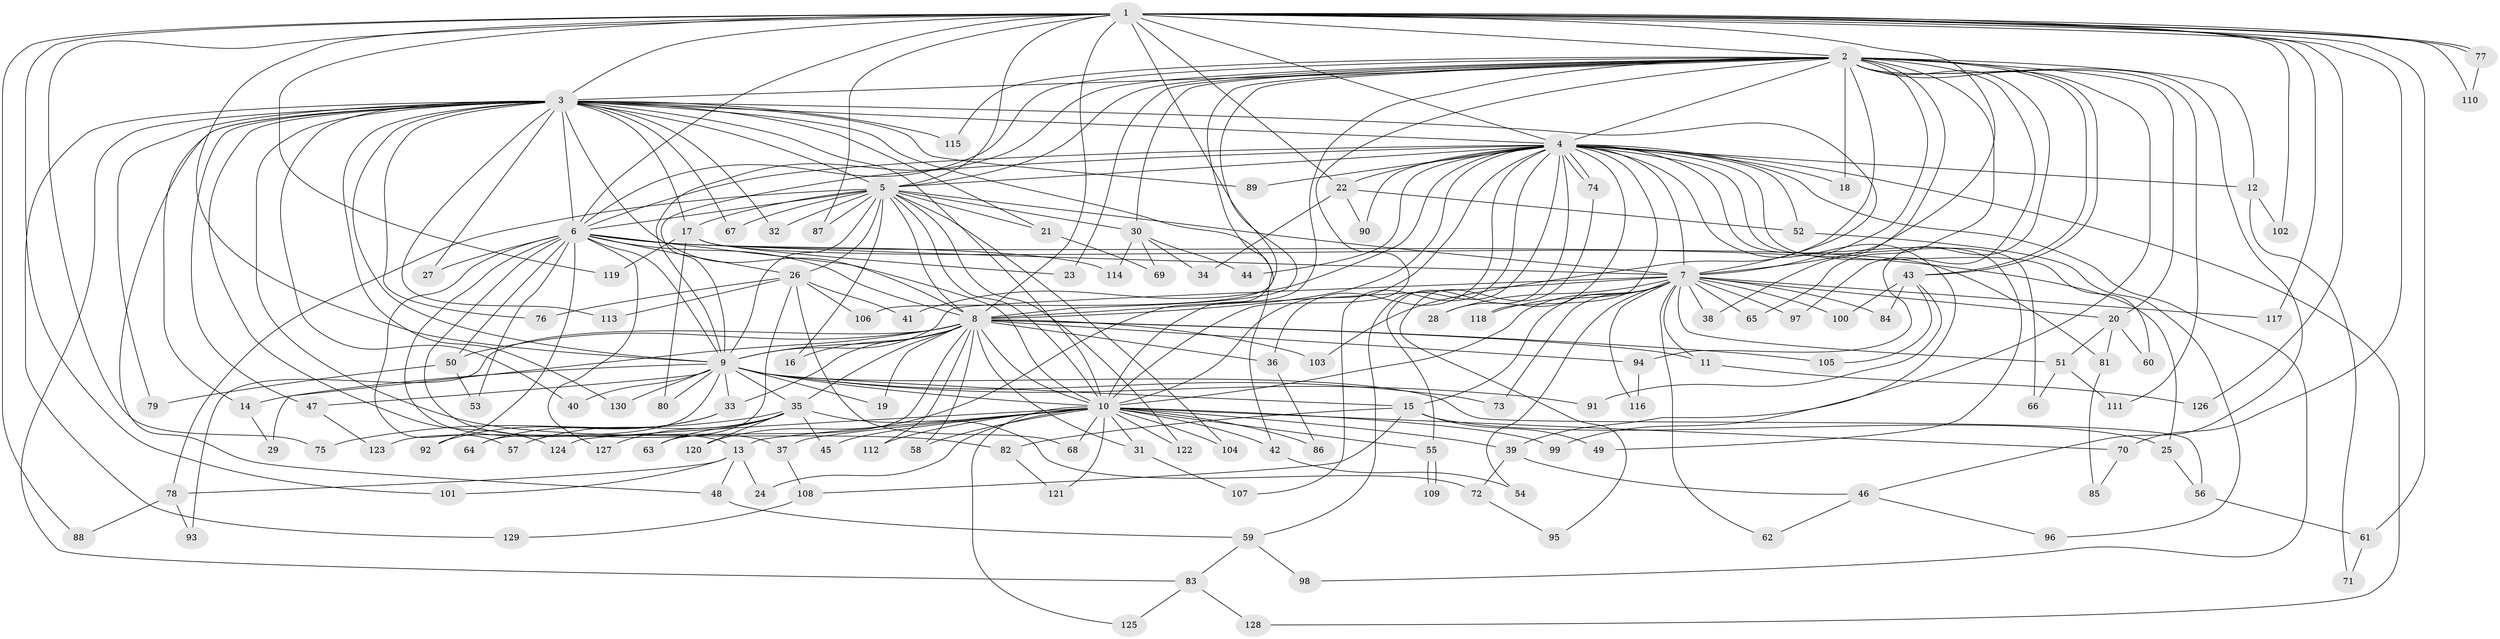// Generated by graph-tools (version 1.1) at 2025/34/03/09/25 02:34:34]
// undirected, 130 vertices, 285 edges
graph export_dot {
graph [start="1"]
  node [color=gray90,style=filled];
  1;
  2;
  3;
  4;
  5;
  6;
  7;
  8;
  9;
  10;
  11;
  12;
  13;
  14;
  15;
  16;
  17;
  18;
  19;
  20;
  21;
  22;
  23;
  24;
  25;
  26;
  27;
  28;
  29;
  30;
  31;
  32;
  33;
  34;
  35;
  36;
  37;
  38;
  39;
  40;
  41;
  42;
  43;
  44;
  45;
  46;
  47;
  48;
  49;
  50;
  51;
  52;
  53;
  54;
  55;
  56;
  57;
  58;
  59;
  60;
  61;
  62;
  63;
  64;
  65;
  66;
  67;
  68;
  69;
  70;
  71;
  72;
  73;
  74;
  75;
  76;
  77;
  78;
  79;
  80;
  81;
  82;
  83;
  84;
  85;
  86;
  87;
  88;
  89;
  90;
  91;
  92;
  93;
  94;
  95;
  96;
  97;
  98;
  99;
  100;
  101;
  102;
  103;
  104;
  105;
  106;
  107;
  108;
  109;
  110;
  111;
  112;
  113;
  114;
  115;
  116;
  117;
  118;
  119;
  120;
  121;
  122;
  123;
  124;
  125;
  126;
  127;
  128;
  129;
  130;
  1 -- 2;
  1 -- 3;
  1 -- 4;
  1 -- 5;
  1 -- 6;
  1 -- 7;
  1 -- 8;
  1 -- 9;
  1 -- 10;
  1 -- 22;
  1 -- 61;
  1 -- 70;
  1 -- 75;
  1 -- 77;
  1 -- 77;
  1 -- 87;
  1 -- 88;
  1 -- 101;
  1 -- 102;
  1 -- 110;
  1 -- 117;
  1 -- 119;
  1 -- 126;
  2 -- 3;
  2 -- 4;
  2 -- 5;
  2 -- 6;
  2 -- 7;
  2 -- 8;
  2 -- 9;
  2 -- 10;
  2 -- 12;
  2 -- 18;
  2 -- 20;
  2 -- 23;
  2 -- 30;
  2 -- 38;
  2 -- 43;
  2 -- 43;
  2 -- 46;
  2 -- 65;
  2 -- 94;
  2 -- 97;
  2 -- 99;
  2 -- 103;
  2 -- 106;
  2 -- 111;
  2 -- 115;
  2 -- 120;
  3 -- 4;
  3 -- 5;
  3 -- 6;
  3 -- 7;
  3 -- 8;
  3 -- 9;
  3 -- 10;
  3 -- 14;
  3 -- 17;
  3 -- 21;
  3 -- 27;
  3 -- 32;
  3 -- 40;
  3 -- 42;
  3 -- 47;
  3 -- 48;
  3 -- 67;
  3 -- 76;
  3 -- 79;
  3 -- 82;
  3 -- 83;
  3 -- 89;
  3 -- 113;
  3 -- 115;
  3 -- 124;
  3 -- 129;
  3 -- 130;
  4 -- 5;
  4 -- 6;
  4 -- 7;
  4 -- 8;
  4 -- 9;
  4 -- 10;
  4 -- 12;
  4 -- 18;
  4 -- 22;
  4 -- 28;
  4 -- 36;
  4 -- 39;
  4 -- 41;
  4 -- 44;
  4 -- 49;
  4 -- 52;
  4 -- 55;
  4 -- 59;
  4 -- 60;
  4 -- 66;
  4 -- 74;
  4 -- 74;
  4 -- 89;
  4 -- 90;
  4 -- 98;
  4 -- 107;
  4 -- 118;
  4 -- 128;
  5 -- 6;
  5 -- 7;
  5 -- 8;
  5 -- 9;
  5 -- 10;
  5 -- 16;
  5 -- 17;
  5 -- 21;
  5 -- 26;
  5 -- 30;
  5 -- 32;
  5 -- 67;
  5 -- 78;
  5 -- 87;
  5 -- 104;
  5 -- 122;
  6 -- 7;
  6 -- 8;
  6 -- 9;
  6 -- 10;
  6 -- 13;
  6 -- 25;
  6 -- 26;
  6 -- 27;
  6 -- 37;
  6 -- 50;
  6 -- 53;
  6 -- 57;
  6 -- 92;
  6 -- 114;
  6 -- 127;
  7 -- 8;
  7 -- 9;
  7 -- 10;
  7 -- 11;
  7 -- 15;
  7 -- 20;
  7 -- 28;
  7 -- 38;
  7 -- 51;
  7 -- 54;
  7 -- 62;
  7 -- 65;
  7 -- 73;
  7 -- 84;
  7 -- 97;
  7 -- 100;
  7 -- 116;
  7 -- 117;
  7 -- 118;
  8 -- 9;
  8 -- 10;
  8 -- 11;
  8 -- 16;
  8 -- 19;
  8 -- 29;
  8 -- 31;
  8 -- 33;
  8 -- 35;
  8 -- 36;
  8 -- 50;
  8 -- 58;
  8 -- 63;
  8 -- 93;
  8 -- 94;
  8 -- 103;
  8 -- 105;
  8 -- 112;
  9 -- 10;
  9 -- 14;
  9 -- 15;
  9 -- 19;
  9 -- 33;
  9 -- 35;
  9 -- 40;
  9 -- 47;
  9 -- 56;
  9 -- 73;
  9 -- 80;
  9 -- 91;
  9 -- 123;
  9 -- 130;
  10 -- 13;
  10 -- 24;
  10 -- 31;
  10 -- 37;
  10 -- 39;
  10 -- 42;
  10 -- 45;
  10 -- 55;
  10 -- 58;
  10 -- 68;
  10 -- 70;
  10 -- 86;
  10 -- 99;
  10 -- 104;
  10 -- 112;
  10 -- 121;
  10 -- 122;
  10 -- 124;
  10 -- 125;
  11 -- 126;
  12 -- 71;
  12 -- 102;
  13 -- 24;
  13 -- 48;
  13 -- 78;
  13 -- 101;
  14 -- 29;
  15 -- 25;
  15 -- 49;
  15 -- 82;
  15 -- 108;
  17 -- 23;
  17 -- 80;
  17 -- 81;
  17 -- 119;
  20 -- 51;
  20 -- 60;
  20 -- 81;
  21 -- 69;
  22 -- 34;
  22 -- 52;
  22 -- 90;
  25 -- 56;
  26 -- 41;
  26 -- 64;
  26 -- 68;
  26 -- 76;
  26 -- 106;
  26 -- 113;
  30 -- 34;
  30 -- 44;
  30 -- 69;
  30 -- 114;
  31 -- 107;
  33 -- 64;
  33 -- 92;
  35 -- 45;
  35 -- 57;
  35 -- 63;
  35 -- 72;
  35 -- 75;
  35 -- 120;
  35 -- 127;
  36 -- 86;
  37 -- 108;
  39 -- 46;
  39 -- 72;
  42 -- 54;
  43 -- 84;
  43 -- 91;
  43 -- 100;
  43 -- 105;
  46 -- 62;
  46 -- 96;
  47 -- 123;
  48 -- 59;
  50 -- 53;
  50 -- 79;
  51 -- 66;
  51 -- 111;
  52 -- 96;
  55 -- 109;
  55 -- 109;
  56 -- 61;
  59 -- 83;
  59 -- 98;
  61 -- 71;
  70 -- 85;
  72 -- 95;
  74 -- 95;
  77 -- 110;
  78 -- 88;
  78 -- 93;
  81 -- 85;
  82 -- 121;
  83 -- 125;
  83 -- 128;
  94 -- 116;
  108 -- 129;
}
